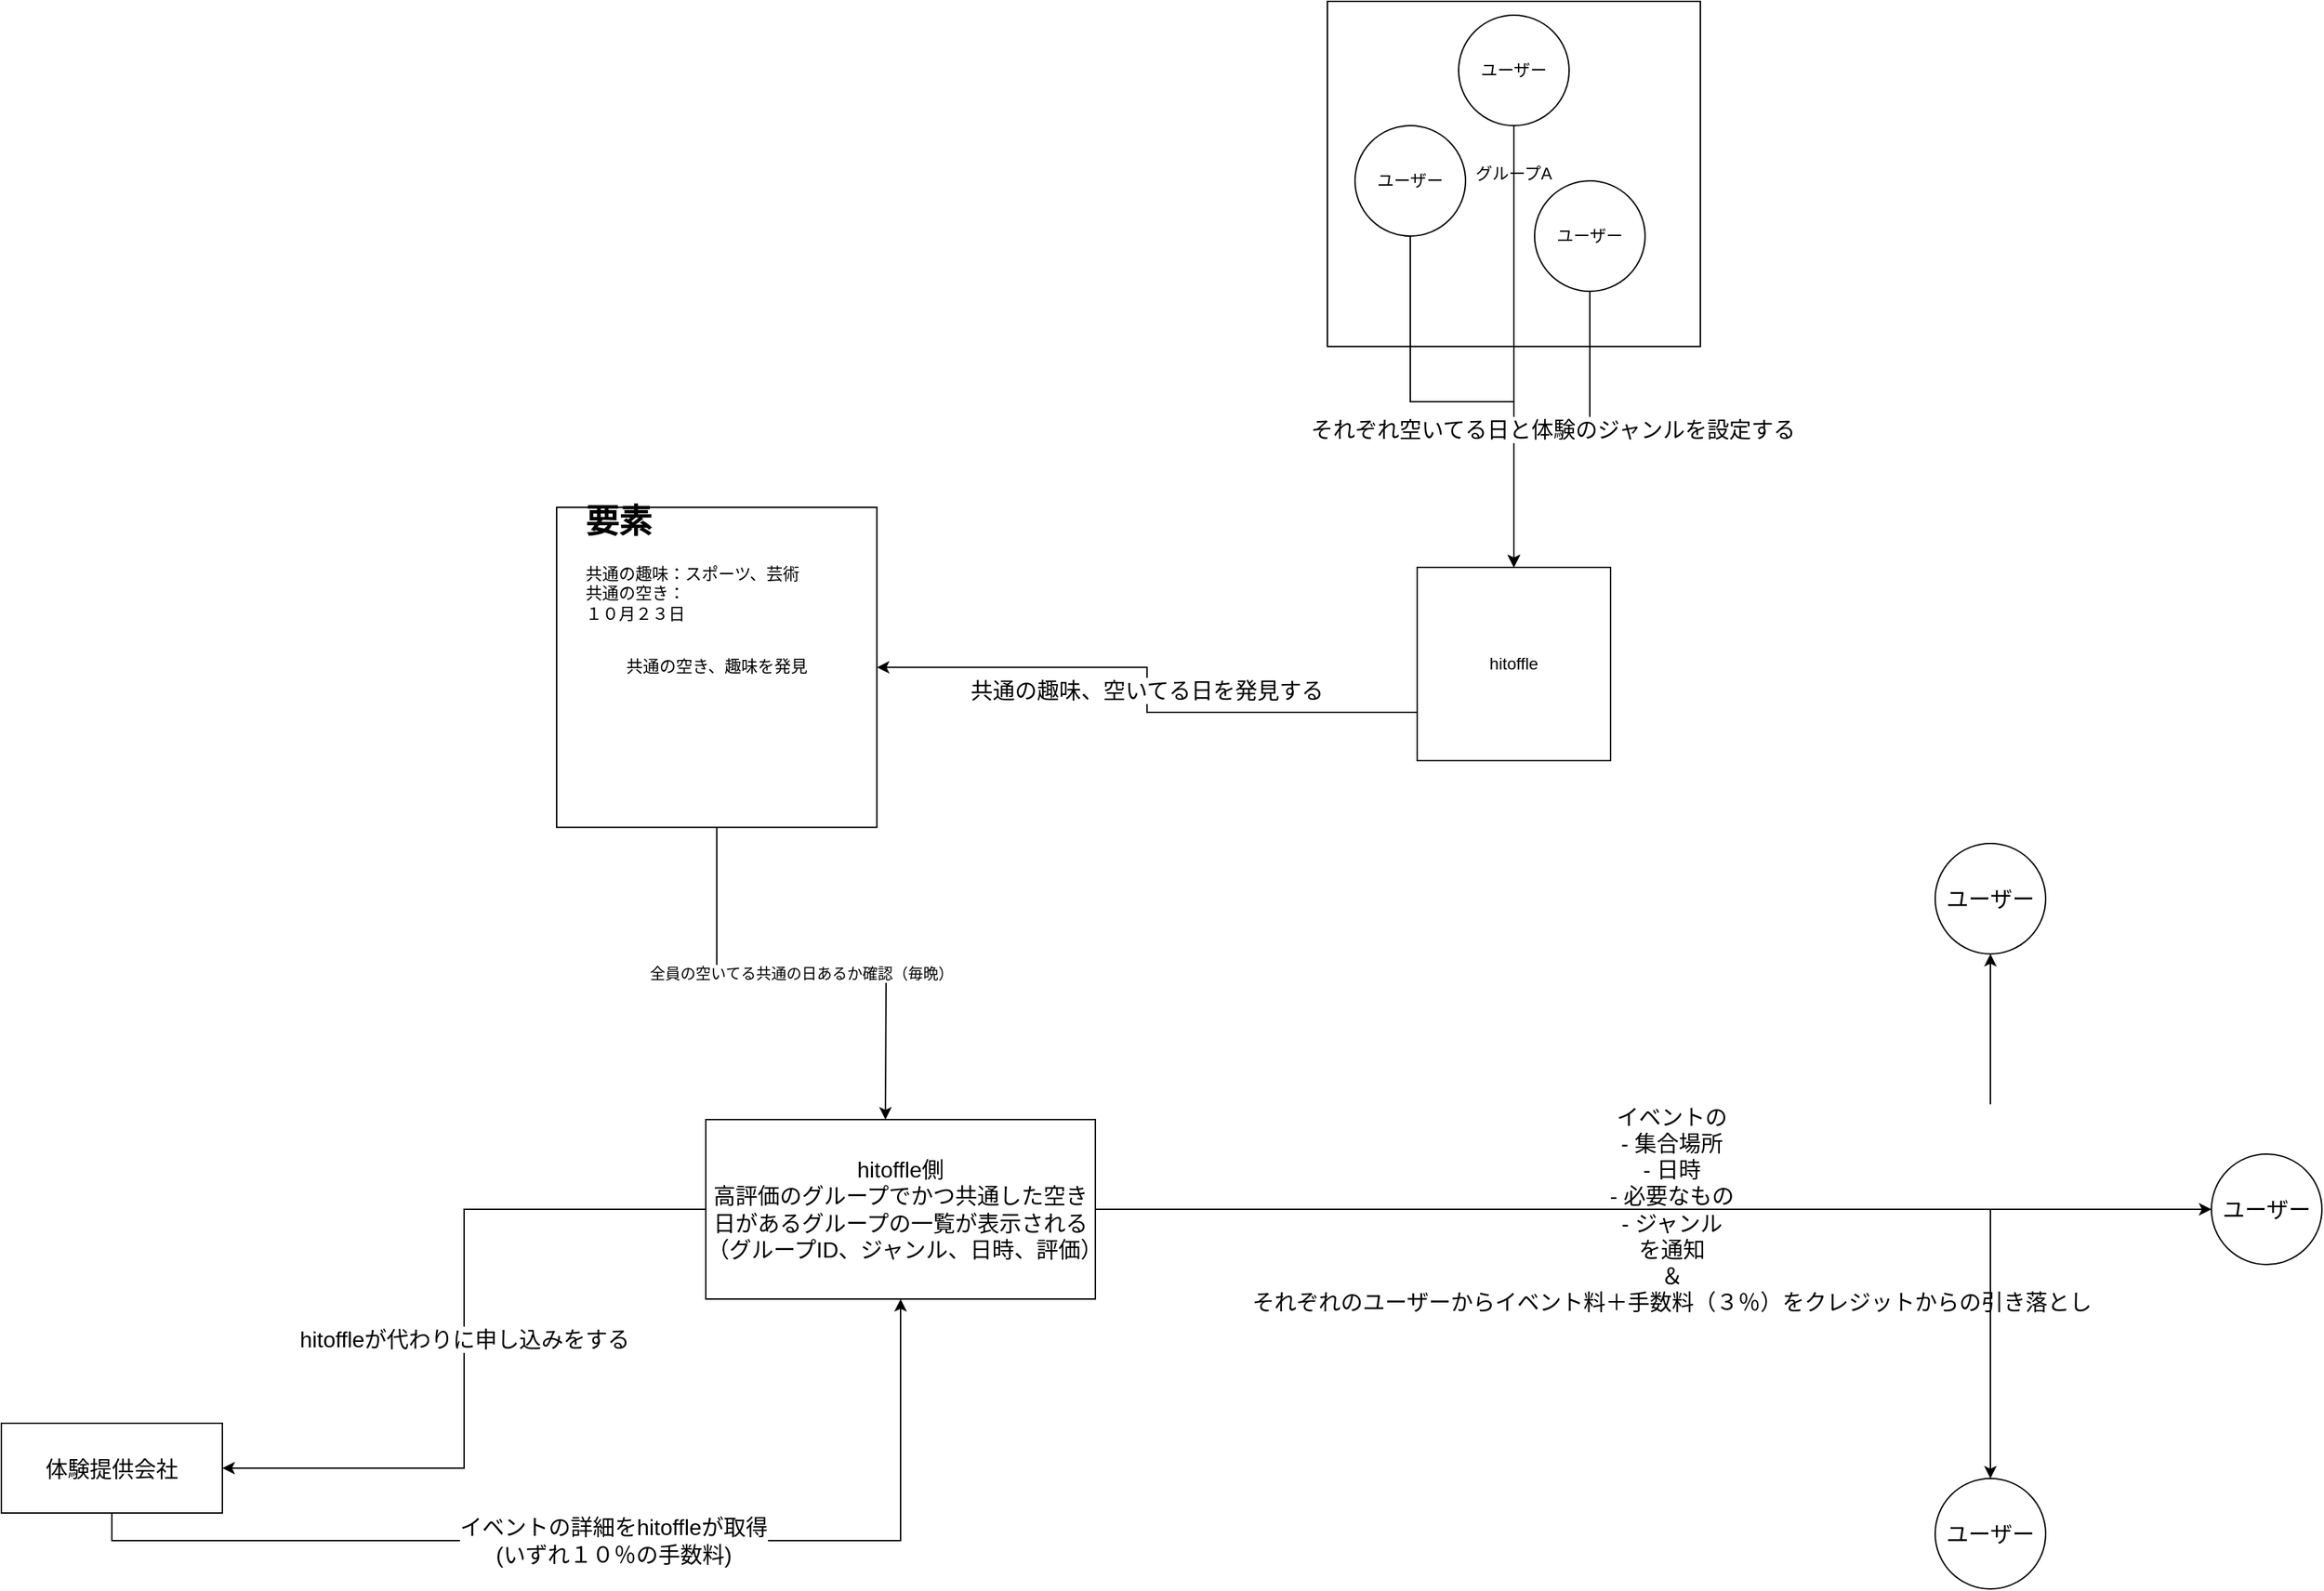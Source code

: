 <mxfile version="15.5.8" type="github">
  <diagram id="EDZFKOc_3pfCLOzYpCOF" name="Page-1">
    <mxGraphModel dx="2160" dy="1995" grid="1" gridSize="10" guides="1" tooltips="1" connect="1" arrows="1" fold="1" page="1" pageScale="1" pageWidth="850" pageHeight="1100" math="0" shadow="0">
      <root>
        <mxCell id="0" />
        <mxCell id="1" parent="0" />
        <mxCell id="-9M-hio-9B55uMiMHV9w-2" value="グループA" style="rounded=0;whiteSpace=wrap;html=1;" parent="1" vertex="1">
          <mxGeometry x="130" y="-110" width="270" height="250" as="geometry" />
        </mxCell>
        <mxCell id="-cxjXy8tfc9ZED2PCrBA-14" value="&lt;font style=&quot;font-size: 16px&quot;&gt;共通の趣味、空いてる日を発見する&lt;/font&gt;" style="edgeStyle=orthogonalEdgeStyle;rounded=0;orthogonalLoop=1;jettySize=auto;html=1;exitX=0;exitY=0.75;exitDx=0;exitDy=0;entryX=1;entryY=0.5;entryDx=0;entryDy=0;" edge="1" parent="1" source="-9M-hio-9B55uMiMHV9w-6" target="-cxjXy8tfc9ZED2PCrBA-9">
          <mxGeometry relative="1" as="geometry">
            <mxPoint x="-60" y="395" as="targetPoint" />
          </mxGeometry>
        </mxCell>
        <mxCell id="-9M-hio-9B55uMiMHV9w-6" value="hitoffle" style="whiteSpace=wrap;html=1;aspect=fixed;" parent="1" vertex="1">
          <mxGeometry x="195" y="300" width="140" height="140" as="geometry" />
        </mxCell>
        <mxCell id="-cxjXy8tfc9ZED2PCrBA-85" style="edgeStyle=orthogonalEdgeStyle;rounded=0;orthogonalLoop=1;jettySize=auto;html=1;entryX=0.5;entryY=0;entryDx=0;entryDy=0;fontSize=16;" edge="1" parent="1" source="-cxjXy8tfc9ZED2PCrBA-1" target="-9M-hio-9B55uMiMHV9w-6">
          <mxGeometry relative="1" as="geometry" />
        </mxCell>
        <mxCell id="-cxjXy8tfc9ZED2PCrBA-1" value="ユーザー" style="ellipse;whiteSpace=wrap;html=1;aspect=fixed;" vertex="1" parent="1">
          <mxGeometry x="150" y="-20" width="80" height="80" as="geometry" />
        </mxCell>
        <mxCell id="-cxjXy8tfc9ZED2PCrBA-84" style="edgeStyle=orthogonalEdgeStyle;rounded=0;orthogonalLoop=1;jettySize=auto;html=1;fontSize=16;" edge="1" parent="1" source="-cxjXy8tfc9ZED2PCrBA-2" target="-9M-hio-9B55uMiMHV9w-6">
          <mxGeometry relative="1" as="geometry" />
        </mxCell>
        <mxCell id="-cxjXy8tfc9ZED2PCrBA-2" value="ユーザー" style="ellipse;whiteSpace=wrap;html=1;aspect=fixed;" vertex="1" parent="1">
          <mxGeometry x="225" y="-100" width="80" height="80" as="geometry" />
        </mxCell>
        <mxCell id="-cxjXy8tfc9ZED2PCrBA-83" value="それぞれ空いてる日と体験のジャンルを設定する" style="edgeStyle=orthogonalEdgeStyle;rounded=0;orthogonalLoop=1;jettySize=auto;html=1;fontSize=16;" edge="1" parent="1" source="-cxjXy8tfc9ZED2PCrBA-3" target="-9M-hio-9B55uMiMHV9w-6">
          <mxGeometry relative="1" as="geometry" />
        </mxCell>
        <mxCell id="-cxjXy8tfc9ZED2PCrBA-3" value="ユーザー" style="ellipse;whiteSpace=wrap;html=1;aspect=fixed;" vertex="1" parent="1">
          <mxGeometry x="280" y="20" width="80" height="80" as="geometry" />
        </mxCell>
        <mxCell id="-cxjXy8tfc9ZED2PCrBA-10" value="" style="group" vertex="1" connectable="0" parent="1">
          <mxGeometry x="-440" y="219" width="300" height="300" as="geometry" />
        </mxCell>
        <mxCell id="-cxjXy8tfc9ZED2PCrBA-9" value="共通の空き、趣味を発見" style="whiteSpace=wrap;html=1;aspect=fixed;" vertex="1" parent="-cxjXy8tfc9ZED2PCrBA-10">
          <mxGeometry x="12.0" y="37.5" width="231.818" height="231.818" as="geometry" />
        </mxCell>
        <mxCell id="-9M-hio-9B55uMiMHV9w-8" value="&lt;h1&gt;要素&lt;/h1&gt;&lt;div&gt;共通の趣味：スポーツ、芸術&lt;/div&gt;&lt;div&gt;共通の空き：&lt;/div&gt;&lt;div&gt;１０月２３日&lt;/div&gt;&lt;p&gt;&lt;br&gt;&lt;/p&gt;" style="text;html=1;strokeColor=none;fillColor=none;spacing=5;spacingTop=-20;whiteSpace=wrap;overflow=hidden;rounded=0;" parent="-cxjXy8tfc9ZED2PCrBA-10" vertex="1">
          <mxGeometry x="28.128" y="28.125" width="175.872" height="146.875" as="geometry" />
        </mxCell>
        <mxCell id="-cxjXy8tfc9ZED2PCrBA-13" value="全員の空いてる共通の日あるか確認（毎晩）" style="edgeStyle=orthogonalEdgeStyle;rounded=0;orthogonalLoop=1;jettySize=auto;html=1;exitX=0.5;exitY=1;exitDx=0;exitDy=0;" edge="1" parent="1" source="-cxjXy8tfc9ZED2PCrBA-9">
          <mxGeometry relative="1" as="geometry">
            <mxPoint x="-190" y="700" as="targetPoint" />
          </mxGeometry>
        </mxCell>
        <mxCell id="-cxjXy8tfc9ZED2PCrBA-75" value="イベントの詳細をhitoffleが取得&lt;br&gt;(いずれ１０％の手数料)" style="edgeStyle=orthogonalEdgeStyle;rounded=0;orthogonalLoop=1;jettySize=auto;html=1;fontSize=16;exitX=0.5;exitY=1;exitDx=0;exitDy=0;" edge="1" parent="1" source="-cxjXy8tfc9ZED2PCrBA-61" target="-cxjXy8tfc9ZED2PCrBA-72">
          <mxGeometry relative="1" as="geometry" />
        </mxCell>
        <mxCell id="-cxjXy8tfc9ZED2PCrBA-61" value="&lt;font size=&quot;3&quot;&gt;体験提供会社&lt;/font&gt;" style="rounded=0;whiteSpace=wrap;html=1;labelBackgroundColor=#FFFFFF;fillColor=#FFFFFF;" vertex="1" parent="1">
          <mxGeometry x="-830" y="920" width="160" height="65" as="geometry" />
        </mxCell>
        <mxCell id="-cxjXy8tfc9ZED2PCrBA-73" value="hitoffleが代わりに申し込みをする" style="edgeStyle=orthogonalEdgeStyle;rounded=0;orthogonalLoop=1;jettySize=auto;html=1;entryX=1;entryY=0.5;entryDx=0;entryDy=0;fontSize=16;" edge="1" parent="1" source="-cxjXy8tfc9ZED2PCrBA-72" target="-cxjXy8tfc9ZED2PCrBA-61">
          <mxGeometry relative="1" as="geometry" />
        </mxCell>
        <mxCell id="-cxjXy8tfc9ZED2PCrBA-76" value="イベントの&lt;br&gt;- 集合場所&lt;br&gt;- 日時&lt;br&gt;- 必要なもの&lt;br&gt;- ジャンル&lt;br&gt;を通知&lt;br&gt;＆&lt;br&gt;それぞれのユーザーからイベント料＋手数料（３％）をクレジットからの引き落とし" style="edgeStyle=orthogonalEdgeStyle;rounded=0;orthogonalLoop=1;jettySize=auto;html=1;fontSize=16;" edge="1" parent="1" source="-cxjXy8tfc9ZED2PCrBA-72" target="-cxjXy8tfc9ZED2PCrBA-78">
          <mxGeometry relative="1" as="geometry">
            <mxPoint x="430" y="600" as="targetPoint" />
          </mxGeometry>
        </mxCell>
        <mxCell id="-cxjXy8tfc9ZED2PCrBA-79" style="edgeStyle=orthogonalEdgeStyle;rounded=0;orthogonalLoop=1;jettySize=auto;html=1;fontSize=16;" edge="1" parent="1" source="-cxjXy8tfc9ZED2PCrBA-72" target="-cxjXy8tfc9ZED2PCrBA-80">
          <mxGeometry relative="1" as="geometry">
            <mxPoint x="650" y="765" as="targetPoint" />
          </mxGeometry>
        </mxCell>
        <mxCell id="-cxjXy8tfc9ZED2PCrBA-82" style="edgeStyle=orthogonalEdgeStyle;rounded=0;orthogonalLoop=1;jettySize=auto;html=1;fontSize=16;" edge="1" parent="1" source="-cxjXy8tfc9ZED2PCrBA-72" target="-cxjXy8tfc9ZED2PCrBA-81">
          <mxGeometry relative="1" as="geometry" />
        </mxCell>
        <mxCell id="-cxjXy8tfc9ZED2PCrBA-72" value="hitoffle側&lt;br&gt;高評価のグループでかつ共通した空き日があるグループの一覧が表示される&lt;br&gt;（グループID、ジャンル、日時、評価）" style="rounded=0;whiteSpace=wrap;html=1;labelBackgroundColor=#FFFFFF;fontSize=16;fillColor=#FFFFFF;" vertex="1" parent="1">
          <mxGeometry x="-320" y="700" width="282" height="130" as="geometry" />
        </mxCell>
        <mxCell id="-cxjXy8tfc9ZED2PCrBA-78" value="ユーザー" style="ellipse;whiteSpace=wrap;html=1;aspect=fixed;labelBackgroundColor=#FFFFFF;fontSize=16;fillColor=#FFFFFF;" vertex="1" parent="1">
          <mxGeometry x="570" y="500" width="80" height="80" as="geometry" />
        </mxCell>
        <mxCell id="-cxjXy8tfc9ZED2PCrBA-80" value="ユーザー" style="ellipse;whiteSpace=wrap;html=1;aspect=fixed;labelBackgroundColor=#FFFFFF;fontSize=16;fillColor=#FFFFFF;" vertex="1" parent="1">
          <mxGeometry x="770" y="725" width="80" height="80" as="geometry" />
        </mxCell>
        <mxCell id="-cxjXy8tfc9ZED2PCrBA-81" value="ユーザー" style="ellipse;whiteSpace=wrap;html=1;aspect=fixed;labelBackgroundColor=#FFFFFF;fontSize=16;fillColor=#FFFFFF;" vertex="1" parent="1">
          <mxGeometry x="570" y="960" width="80" height="80" as="geometry" />
        </mxCell>
      </root>
    </mxGraphModel>
  </diagram>
</mxfile>
